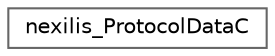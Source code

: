 digraph "Graphical Class Hierarchy"
{
 // LATEX_PDF_SIZE
  bgcolor="transparent";
  edge [fontname=Helvetica,fontsize=10,labelfontname=Helvetica,labelfontsize=10];
  node [fontname=Helvetica,fontsize=10,shape=box,height=0.2,width=0.4];
  rankdir="LR";
  Node0 [id="Node000000",label="nexilis_ProtocolDataC",height=0.2,width=0.4,color="grey40", fillcolor="white", style="filled",URL="$d0/d37/structnexilis__ProtocolDataC.html",tooltip=" "];
}
